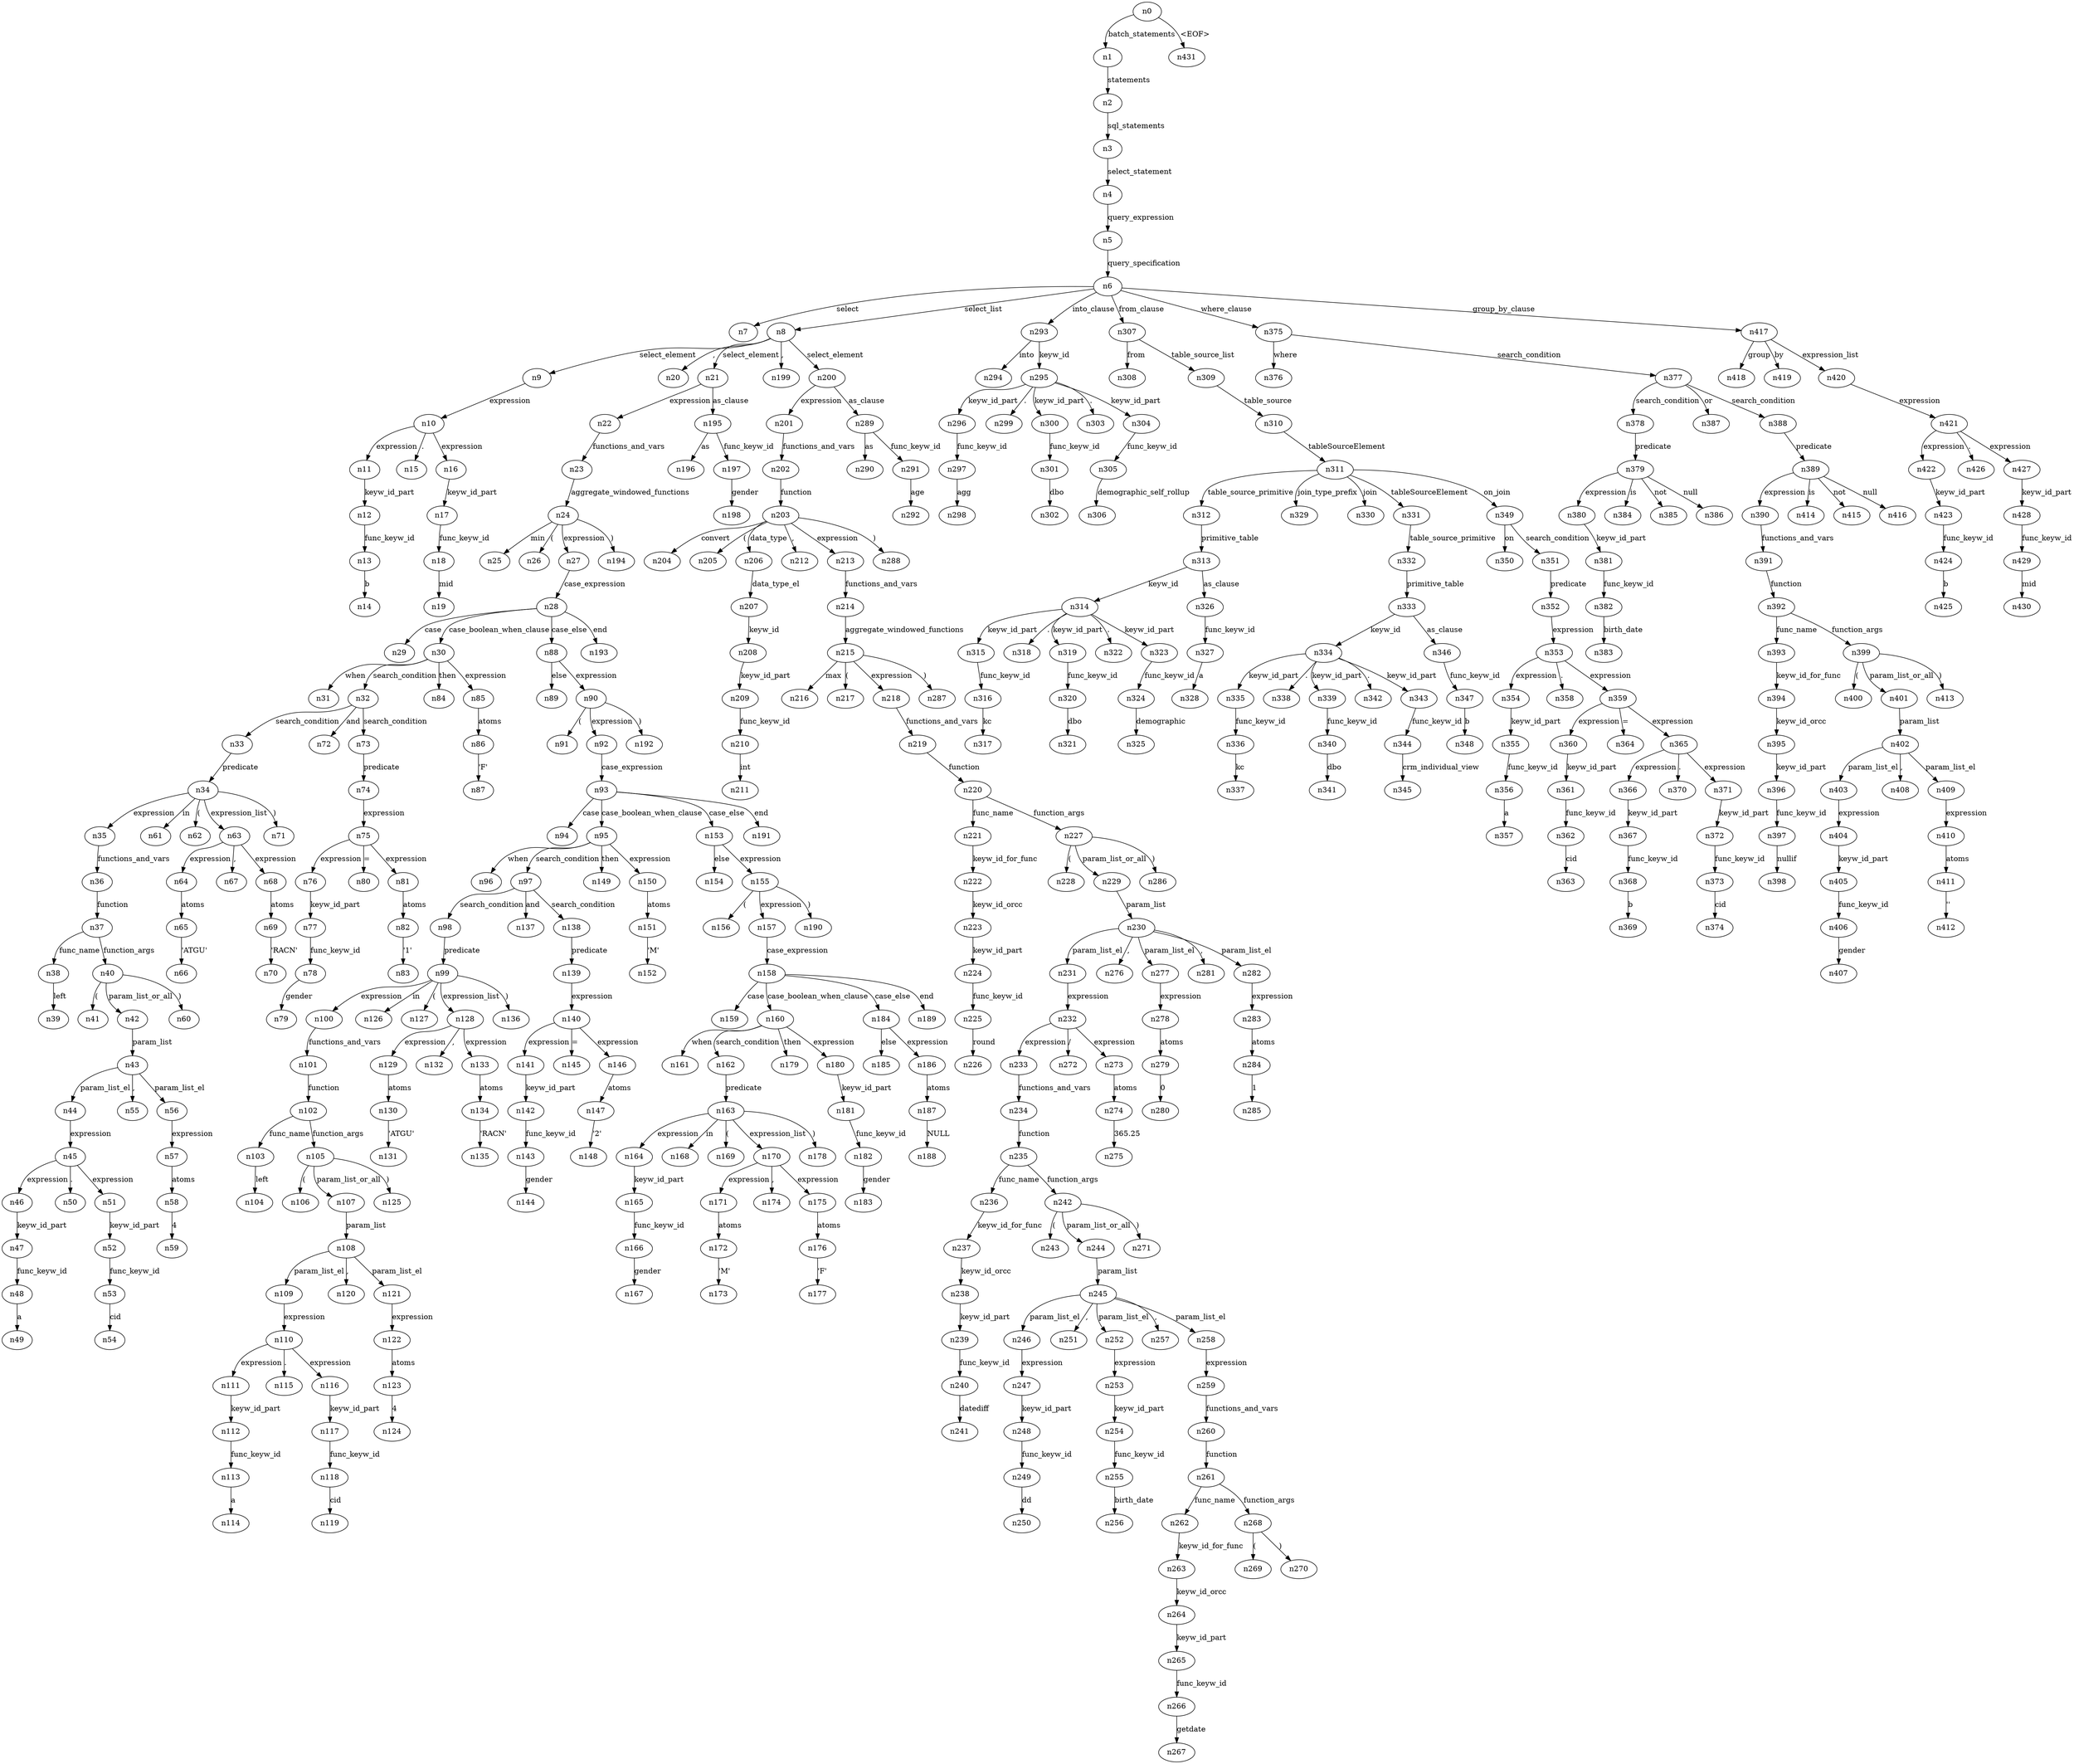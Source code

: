 digraph ParseTree {
  n0 -> n1 [label="batch_statements"];
  n1 -> n2 [label="statements"];
  n2 -> n3 [label="sql_statements"];
  n3 -> n4 [label="select_statement"];
  n4 -> n5 [label="query_expression"];
  n5 -> n6 [label="query_specification"];
  n6 -> n7 [label="select"];
  n6 -> n8 [label="select_list"];
  n8 -> n9 [label="select_element"];
  n9 -> n10 [label="expression"];
  n10 -> n11 [label="expression"];
  n11 -> n12 [label="keyw_id_part"];
  n12 -> n13 [label="func_keyw_id"];
  n13 -> n14 [label="b"];
  n10 -> n15 [label="."];
  n10 -> n16 [label="expression"];
  n16 -> n17 [label="keyw_id_part"];
  n17 -> n18 [label="func_keyw_id"];
  n18 -> n19 [label="mid"];
  n8 -> n20 [label=","];
  n8 -> n21 [label="select_element"];
  n21 -> n22 [label="expression"];
  n22 -> n23 [label="functions_and_vars"];
  n23 -> n24 [label="aggregate_windowed_functions"];
  n24 -> n25 [label="min"];
  n24 -> n26 [label="("];
  n24 -> n27 [label="expression"];
  n27 -> n28 [label="case_expression"];
  n28 -> n29 [label="case"];
  n28 -> n30 [label="case_boolean_when_clause"];
  n30 -> n31 [label="when"];
  n30 -> n32 [label="search_condition"];
  n32 -> n33 [label="search_condition"];
  n33 -> n34 [label="predicate"];
  n34 -> n35 [label="expression"];
  n35 -> n36 [label="functions_and_vars"];
  n36 -> n37 [label="function"];
  n37 -> n38 [label="func_name"];
  n38 -> n39 [label="left"];
  n37 -> n40 [label="function_args"];
  n40 -> n41 [label="("];
  n40 -> n42 [label="param_list_or_all"];
  n42 -> n43 [label="param_list"];
  n43 -> n44 [label="param_list_el"];
  n44 -> n45 [label="expression"];
  n45 -> n46 [label="expression"];
  n46 -> n47 [label="keyw_id_part"];
  n47 -> n48 [label="func_keyw_id"];
  n48 -> n49 [label="a"];
  n45 -> n50 [label="."];
  n45 -> n51 [label="expression"];
  n51 -> n52 [label="keyw_id_part"];
  n52 -> n53 [label="func_keyw_id"];
  n53 -> n54 [label="cid"];
  n43 -> n55 [label=","];
  n43 -> n56 [label="param_list_el"];
  n56 -> n57 [label="expression"];
  n57 -> n58 [label="atoms"];
  n58 -> n59 [label="4"];
  n40 -> n60 [label=")"];
  n34 -> n61 [label="in"];
  n34 -> n62 [label="("];
  n34 -> n63 [label="expression_list"];
  n63 -> n64 [label="expression"];
  n64 -> n65 [label="atoms"];
  n65 -> n66 [label="'ATGU'"];
  n63 -> n67 [label=","];
  n63 -> n68 [label="expression"];
  n68 -> n69 [label="atoms"];
  n69 -> n70 [label="'RACN'"];
  n34 -> n71 [label=")"];
  n32 -> n72 [label="and"];
  n32 -> n73 [label="search_condition"];
  n73 -> n74 [label="predicate"];
  n74 -> n75 [label="expression"];
  n75 -> n76 [label="expression"];
  n76 -> n77 [label="keyw_id_part"];
  n77 -> n78 [label="func_keyw_id"];
  n78 -> n79 [label="gender"];
  n75 -> n80 [label="="];
  n75 -> n81 [label="expression"];
  n81 -> n82 [label="atoms"];
  n82 -> n83 [label="'1'"];
  n30 -> n84 [label="then"];
  n30 -> n85 [label="expression"];
  n85 -> n86 [label="atoms"];
  n86 -> n87 [label="'F'"];
  n28 -> n88 [label="case_else"];
  n88 -> n89 [label="else"];
  n88 -> n90 [label="expression"];
  n90 -> n91 [label="("];
  n90 -> n92 [label="expression"];
  n92 -> n93 [label="case_expression"];
  n93 -> n94 [label="case"];
  n93 -> n95 [label="case_boolean_when_clause"];
  n95 -> n96 [label="when"];
  n95 -> n97 [label="search_condition"];
  n97 -> n98 [label="search_condition"];
  n98 -> n99 [label="predicate"];
  n99 -> n100 [label="expression"];
  n100 -> n101 [label="functions_and_vars"];
  n101 -> n102 [label="function"];
  n102 -> n103 [label="func_name"];
  n103 -> n104 [label="left"];
  n102 -> n105 [label="function_args"];
  n105 -> n106 [label="("];
  n105 -> n107 [label="param_list_or_all"];
  n107 -> n108 [label="param_list"];
  n108 -> n109 [label="param_list_el"];
  n109 -> n110 [label="expression"];
  n110 -> n111 [label="expression"];
  n111 -> n112 [label="keyw_id_part"];
  n112 -> n113 [label="func_keyw_id"];
  n113 -> n114 [label="a"];
  n110 -> n115 [label="."];
  n110 -> n116 [label="expression"];
  n116 -> n117 [label="keyw_id_part"];
  n117 -> n118 [label="func_keyw_id"];
  n118 -> n119 [label="cid"];
  n108 -> n120 [label=","];
  n108 -> n121 [label="param_list_el"];
  n121 -> n122 [label="expression"];
  n122 -> n123 [label="atoms"];
  n123 -> n124 [label="4"];
  n105 -> n125 [label=")"];
  n99 -> n126 [label="in"];
  n99 -> n127 [label="("];
  n99 -> n128 [label="expression_list"];
  n128 -> n129 [label="expression"];
  n129 -> n130 [label="atoms"];
  n130 -> n131 [label="'ATGU'"];
  n128 -> n132 [label=","];
  n128 -> n133 [label="expression"];
  n133 -> n134 [label="atoms"];
  n134 -> n135 [label="'RACN'"];
  n99 -> n136 [label=")"];
  n97 -> n137 [label="and"];
  n97 -> n138 [label="search_condition"];
  n138 -> n139 [label="predicate"];
  n139 -> n140 [label="expression"];
  n140 -> n141 [label="expression"];
  n141 -> n142 [label="keyw_id_part"];
  n142 -> n143 [label="func_keyw_id"];
  n143 -> n144 [label="gender"];
  n140 -> n145 [label="="];
  n140 -> n146 [label="expression"];
  n146 -> n147 [label="atoms"];
  n147 -> n148 [label="'2'"];
  n95 -> n149 [label="then"];
  n95 -> n150 [label="expression"];
  n150 -> n151 [label="atoms"];
  n151 -> n152 [label="'M'"];
  n93 -> n153 [label="case_else"];
  n153 -> n154 [label="else"];
  n153 -> n155 [label="expression"];
  n155 -> n156 [label="("];
  n155 -> n157 [label="expression"];
  n157 -> n158 [label="case_expression"];
  n158 -> n159 [label="case"];
  n158 -> n160 [label="case_boolean_when_clause"];
  n160 -> n161 [label="when"];
  n160 -> n162 [label="search_condition"];
  n162 -> n163 [label="predicate"];
  n163 -> n164 [label="expression"];
  n164 -> n165 [label="keyw_id_part"];
  n165 -> n166 [label="func_keyw_id"];
  n166 -> n167 [label="gender"];
  n163 -> n168 [label="in"];
  n163 -> n169 [label="("];
  n163 -> n170 [label="expression_list"];
  n170 -> n171 [label="expression"];
  n171 -> n172 [label="atoms"];
  n172 -> n173 [label="'M'"];
  n170 -> n174 [label=","];
  n170 -> n175 [label="expression"];
  n175 -> n176 [label="atoms"];
  n176 -> n177 [label="'F'"];
  n163 -> n178 [label=")"];
  n160 -> n179 [label="then"];
  n160 -> n180 [label="expression"];
  n180 -> n181 [label="keyw_id_part"];
  n181 -> n182 [label="func_keyw_id"];
  n182 -> n183 [label="gender"];
  n158 -> n184 [label="case_else"];
  n184 -> n185 [label="else"];
  n184 -> n186 [label="expression"];
  n186 -> n187 [label="atoms"];
  n187 -> n188 [label="NULL"];
  n158 -> n189 [label="end"];
  n155 -> n190 [label=")"];
  n93 -> n191 [label="end"];
  n90 -> n192 [label=")"];
  n28 -> n193 [label="end"];
  n24 -> n194 [label=")"];
  n21 -> n195 [label="as_clause"];
  n195 -> n196 [label="as"];
  n195 -> n197 [label="func_keyw_id"];
  n197 -> n198 [label="gender"];
  n8 -> n199 [label=","];
  n8 -> n200 [label="select_element"];
  n200 -> n201 [label="expression"];
  n201 -> n202 [label="functions_and_vars"];
  n202 -> n203 [label="function"];
  n203 -> n204 [label="convert"];
  n203 -> n205 [label="("];
  n203 -> n206 [label="data_type"];
  n206 -> n207 [label="data_type_el"];
  n207 -> n208 [label="keyw_id"];
  n208 -> n209 [label="keyw_id_part"];
  n209 -> n210 [label="func_keyw_id"];
  n210 -> n211 [label="int"];
  n203 -> n212 [label=","];
  n203 -> n213 [label="expression"];
  n213 -> n214 [label="functions_and_vars"];
  n214 -> n215 [label="aggregate_windowed_functions"];
  n215 -> n216 [label="max"];
  n215 -> n217 [label="("];
  n215 -> n218 [label="expression"];
  n218 -> n219 [label="functions_and_vars"];
  n219 -> n220 [label="function"];
  n220 -> n221 [label="func_name"];
  n221 -> n222 [label="keyw_id_for_func"];
  n222 -> n223 [label="keyw_id_orcc"];
  n223 -> n224 [label="keyw_id_part"];
  n224 -> n225 [label="func_keyw_id"];
  n225 -> n226 [label="round"];
  n220 -> n227 [label="function_args"];
  n227 -> n228 [label="("];
  n227 -> n229 [label="param_list_or_all"];
  n229 -> n230 [label="param_list"];
  n230 -> n231 [label="param_list_el"];
  n231 -> n232 [label="expression"];
  n232 -> n233 [label="expression"];
  n233 -> n234 [label="functions_and_vars"];
  n234 -> n235 [label="function"];
  n235 -> n236 [label="func_name"];
  n236 -> n237 [label="keyw_id_for_func"];
  n237 -> n238 [label="keyw_id_orcc"];
  n238 -> n239 [label="keyw_id_part"];
  n239 -> n240 [label="func_keyw_id"];
  n240 -> n241 [label="datediff"];
  n235 -> n242 [label="function_args"];
  n242 -> n243 [label="("];
  n242 -> n244 [label="param_list_or_all"];
  n244 -> n245 [label="param_list"];
  n245 -> n246 [label="param_list_el"];
  n246 -> n247 [label="expression"];
  n247 -> n248 [label="keyw_id_part"];
  n248 -> n249 [label="func_keyw_id"];
  n249 -> n250 [label="dd"];
  n245 -> n251 [label=","];
  n245 -> n252 [label="param_list_el"];
  n252 -> n253 [label="expression"];
  n253 -> n254 [label="keyw_id_part"];
  n254 -> n255 [label="func_keyw_id"];
  n255 -> n256 [label="birth_date"];
  n245 -> n257 [label=","];
  n245 -> n258 [label="param_list_el"];
  n258 -> n259 [label="expression"];
  n259 -> n260 [label="functions_and_vars"];
  n260 -> n261 [label="function"];
  n261 -> n262 [label="func_name"];
  n262 -> n263 [label="keyw_id_for_func"];
  n263 -> n264 [label="keyw_id_orcc"];
  n264 -> n265 [label="keyw_id_part"];
  n265 -> n266 [label="func_keyw_id"];
  n266 -> n267 [label="getdate"];
  n261 -> n268 [label="function_args"];
  n268 -> n269 [label="("];
  n268 -> n270 [label=")"];
  n242 -> n271 [label=")"];
  n232 -> n272 [label="/"];
  n232 -> n273 [label="expression"];
  n273 -> n274 [label="atoms"];
  n274 -> n275 [label="365.25"];
  n230 -> n276 [label=","];
  n230 -> n277 [label="param_list_el"];
  n277 -> n278 [label="expression"];
  n278 -> n279 [label="atoms"];
  n279 -> n280 [label="0"];
  n230 -> n281 [label=","];
  n230 -> n282 [label="param_list_el"];
  n282 -> n283 [label="expression"];
  n283 -> n284 [label="atoms"];
  n284 -> n285 [label="1"];
  n227 -> n286 [label=")"];
  n215 -> n287 [label=")"];
  n203 -> n288 [label=")"];
  n200 -> n289 [label="as_clause"];
  n289 -> n290 [label="as"];
  n289 -> n291 [label="func_keyw_id"];
  n291 -> n292 [label="age"];
  n6 -> n293 [label="into_clause"];
  n293 -> n294 [label="into"];
  n293 -> n295 [label="keyw_id"];
  n295 -> n296 [label="keyw_id_part"];
  n296 -> n297 [label="func_keyw_id"];
  n297 -> n298 [label="agg"];
  n295 -> n299 [label="."];
  n295 -> n300 [label="keyw_id_part"];
  n300 -> n301 [label="func_keyw_id"];
  n301 -> n302 [label="dbo"];
  n295 -> n303 [label="."];
  n295 -> n304 [label="keyw_id_part"];
  n304 -> n305 [label="func_keyw_id"];
  n305 -> n306 [label="demographic_self_rollup"];
  n6 -> n307 [label="from_clause"];
  n307 -> n308 [label="from"];
  n307 -> n309 [label="table_source_list"];
  n309 -> n310 [label="table_source"];
  n310 -> n311 [label="tableSourceElement"];
  n311 -> n312 [label="table_source_primitive"];
  n312 -> n313 [label="primitive_table"];
  n313 -> n314 [label="keyw_id"];
  n314 -> n315 [label="keyw_id_part"];
  n315 -> n316 [label="func_keyw_id"];
  n316 -> n317 [label="kc"];
  n314 -> n318 [label="."];
  n314 -> n319 [label="keyw_id_part"];
  n319 -> n320 [label="func_keyw_id"];
  n320 -> n321 [label="dbo"];
  n314 -> n322 [label="."];
  n314 -> n323 [label="keyw_id_part"];
  n323 -> n324 [label="func_keyw_id"];
  n324 -> n325 [label="demographic"];
  n313 -> n326 [label="as_clause"];
  n326 -> n327 [label="func_keyw_id"];
  n327 -> n328 [label="a"];
  n311 -> n329 [label="join_type_prefix"];
  n311 -> n330 [label="join"];
  n311 -> n331 [label="tableSourceElement"];
  n331 -> n332 [label="table_source_primitive"];
  n332 -> n333 [label="primitive_table"];
  n333 -> n334 [label="keyw_id"];
  n334 -> n335 [label="keyw_id_part"];
  n335 -> n336 [label="func_keyw_id"];
  n336 -> n337 [label="kc"];
  n334 -> n338 [label="."];
  n334 -> n339 [label="keyw_id_part"];
  n339 -> n340 [label="func_keyw_id"];
  n340 -> n341 [label="dbo"];
  n334 -> n342 [label="."];
  n334 -> n343 [label="keyw_id_part"];
  n343 -> n344 [label="func_keyw_id"];
  n344 -> n345 [label="crm_individual_view"];
  n333 -> n346 [label="as_clause"];
  n346 -> n347 [label="func_keyw_id"];
  n347 -> n348 [label="b"];
  n311 -> n349 [label="on_join"];
  n349 -> n350 [label="on"];
  n349 -> n351 [label="search_condition"];
  n351 -> n352 [label="predicate"];
  n352 -> n353 [label="expression"];
  n353 -> n354 [label="expression"];
  n354 -> n355 [label="keyw_id_part"];
  n355 -> n356 [label="func_keyw_id"];
  n356 -> n357 [label="a"];
  n353 -> n358 [label="."];
  n353 -> n359 [label="expression"];
  n359 -> n360 [label="expression"];
  n360 -> n361 [label="keyw_id_part"];
  n361 -> n362 [label="func_keyw_id"];
  n362 -> n363 [label="cid"];
  n359 -> n364 [label="="];
  n359 -> n365 [label="expression"];
  n365 -> n366 [label="expression"];
  n366 -> n367 [label="keyw_id_part"];
  n367 -> n368 [label="func_keyw_id"];
  n368 -> n369 [label="b"];
  n365 -> n370 [label="."];
  n365 -> n371 [label="expression"];
  n371 -> n372 [label="keyw_id_part"];
  n372 -> n373 [label="func_keyw_id"];
  n373 -> n374 [label="cid"];
  n6 -> n375 [label="where_clause"];
  n375 -> n376 [label="where"];
  n375 -> n377 [label="search_condition"];
  n377 -> n378 [label="search_condition"];
  n378 -> n379 [label="predicate"];
  n379 -> n380 [label="expression"];
  n380 -> n381 [label="keyw_id_part"];
  n381 -> n382 [label="func_keyw_id"];
  n382 -> n383 [label="birth_date"];
  n379 -> n384 [label="is"];
  n379 -> n385 [label="not"];
  n379 -> n386 [label="null"];
  n377 -> n387 [label="or"];
  n377 -> n388 [label="search_condition"];
  n388 -> n389 [label="predicate"];
  n389 -> n390 [label="expression"];
  n390 -> n391 [label="functions_and_vars"];
  n391 -> n392 [label="function"];
  n392 -> n393 [label="func_name"];
  n393 -> n394 [label="keyw_id_for_func"];
  n394 -> n395 [label="keyw_id_orcc"];
  n395 -> n396 [label="keyw_id_part"];
  n396 -> n397 [label="func_keyw_id"];
  n397 -> n398 [label="nullif"];
  n392 -> n399 [label="function_args"];
  n399 -> n400 [label="("];
  n399 -> n401 [label="param_list_or_all"];
  n401 -> n402 [label="param_list"];
  n402 -> n403 [label="param_list_el"];
  n403 -> n404 [label="expression"];
  n404 -> n405 [label="keyw_id_part"];
  n405 -> n406 [label="func_keyw_id"];
  n406 -> n407 [label="gender"];
  n402 -> n408 [label=","];
  n402 -> n409 [label="param_list_el"];
  n409 -> n410 [label="expression"];
  n410 -> n411 [label="atoms"];
  n411 -> n412 [label="''"];
  n399 -> n413 [label=")"];
  n389 -> n414 [label="is"];
  n389 -> n415 [label="not"];
  n389 -> n416 [label="null"];
  n6 -> n417 [label="group_by_clause"];
  n417 -> n418 [label="group"];
  n417 -> n419 [label="by"];
  n417 -> n420 [label="expression_list"];
  n420 -> n421 [label="expression"];
  n421 -> n422 [label="expression"];
  n422 -> n423 [label="keyw_id_part"];
  n423 -> n424 [label="func_keyw_id"];
  n424 -> n425 [label="b"];
  n421 -> n426 [label="."];
  n421 -> n427 [label="expression"];
  n427 -> n428 [label="keyw_id_part"];
  n428 -> n429 [label="func_keyw_id"];
  n429 -> n430 [label="mid"];
  n0 -> n431 [label="<EOF>"];
}